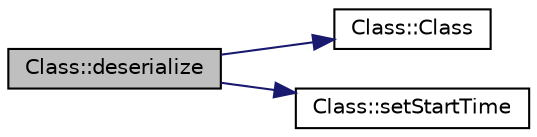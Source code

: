 digraph "Class::deserialize"
{
 // LATEX_PDF_SIZE
  edge [fontname="Helvetica",fontsize="10",labelfontname="Helvetica",labelfontsize="10"];
  node [fontname="Helvetica",fontsize="10",shape=record];
  rankdir="LR";
  Node1 [label="Class::deserialize",height=0.2,width=0.4,color="black", fillcolor="grey75", style="filled", fontcolor="black",tooltip="Deserializes the class object from a string."];
  Node1 -> Node2 [color="midnightblue",fontsize="10",style="solid",fontname="Helvetica"];
  Node2 [label="Class::Class",height=0.2,width=0.4,color="black", fillcolor="white", style="filled",URL="$classClass.html#aa3058c9503fe72ffa0b16ccac5237295",tooltip="Constructs a Class object with the given ID and duration time."];
  Node1 -> Node3 [color="midnightblue",fontsize="10",style="solid",fontname="Helvetica"];
  Node3 [label="Class::setStartTime",height=0.2,width=0.4,color="black", fillcolor="white", style="filled",URL="$classClass.html#a6f10ac9e1a138781e0b00071d7d134ca",tooltip="Sets the start time of the class."];
}
